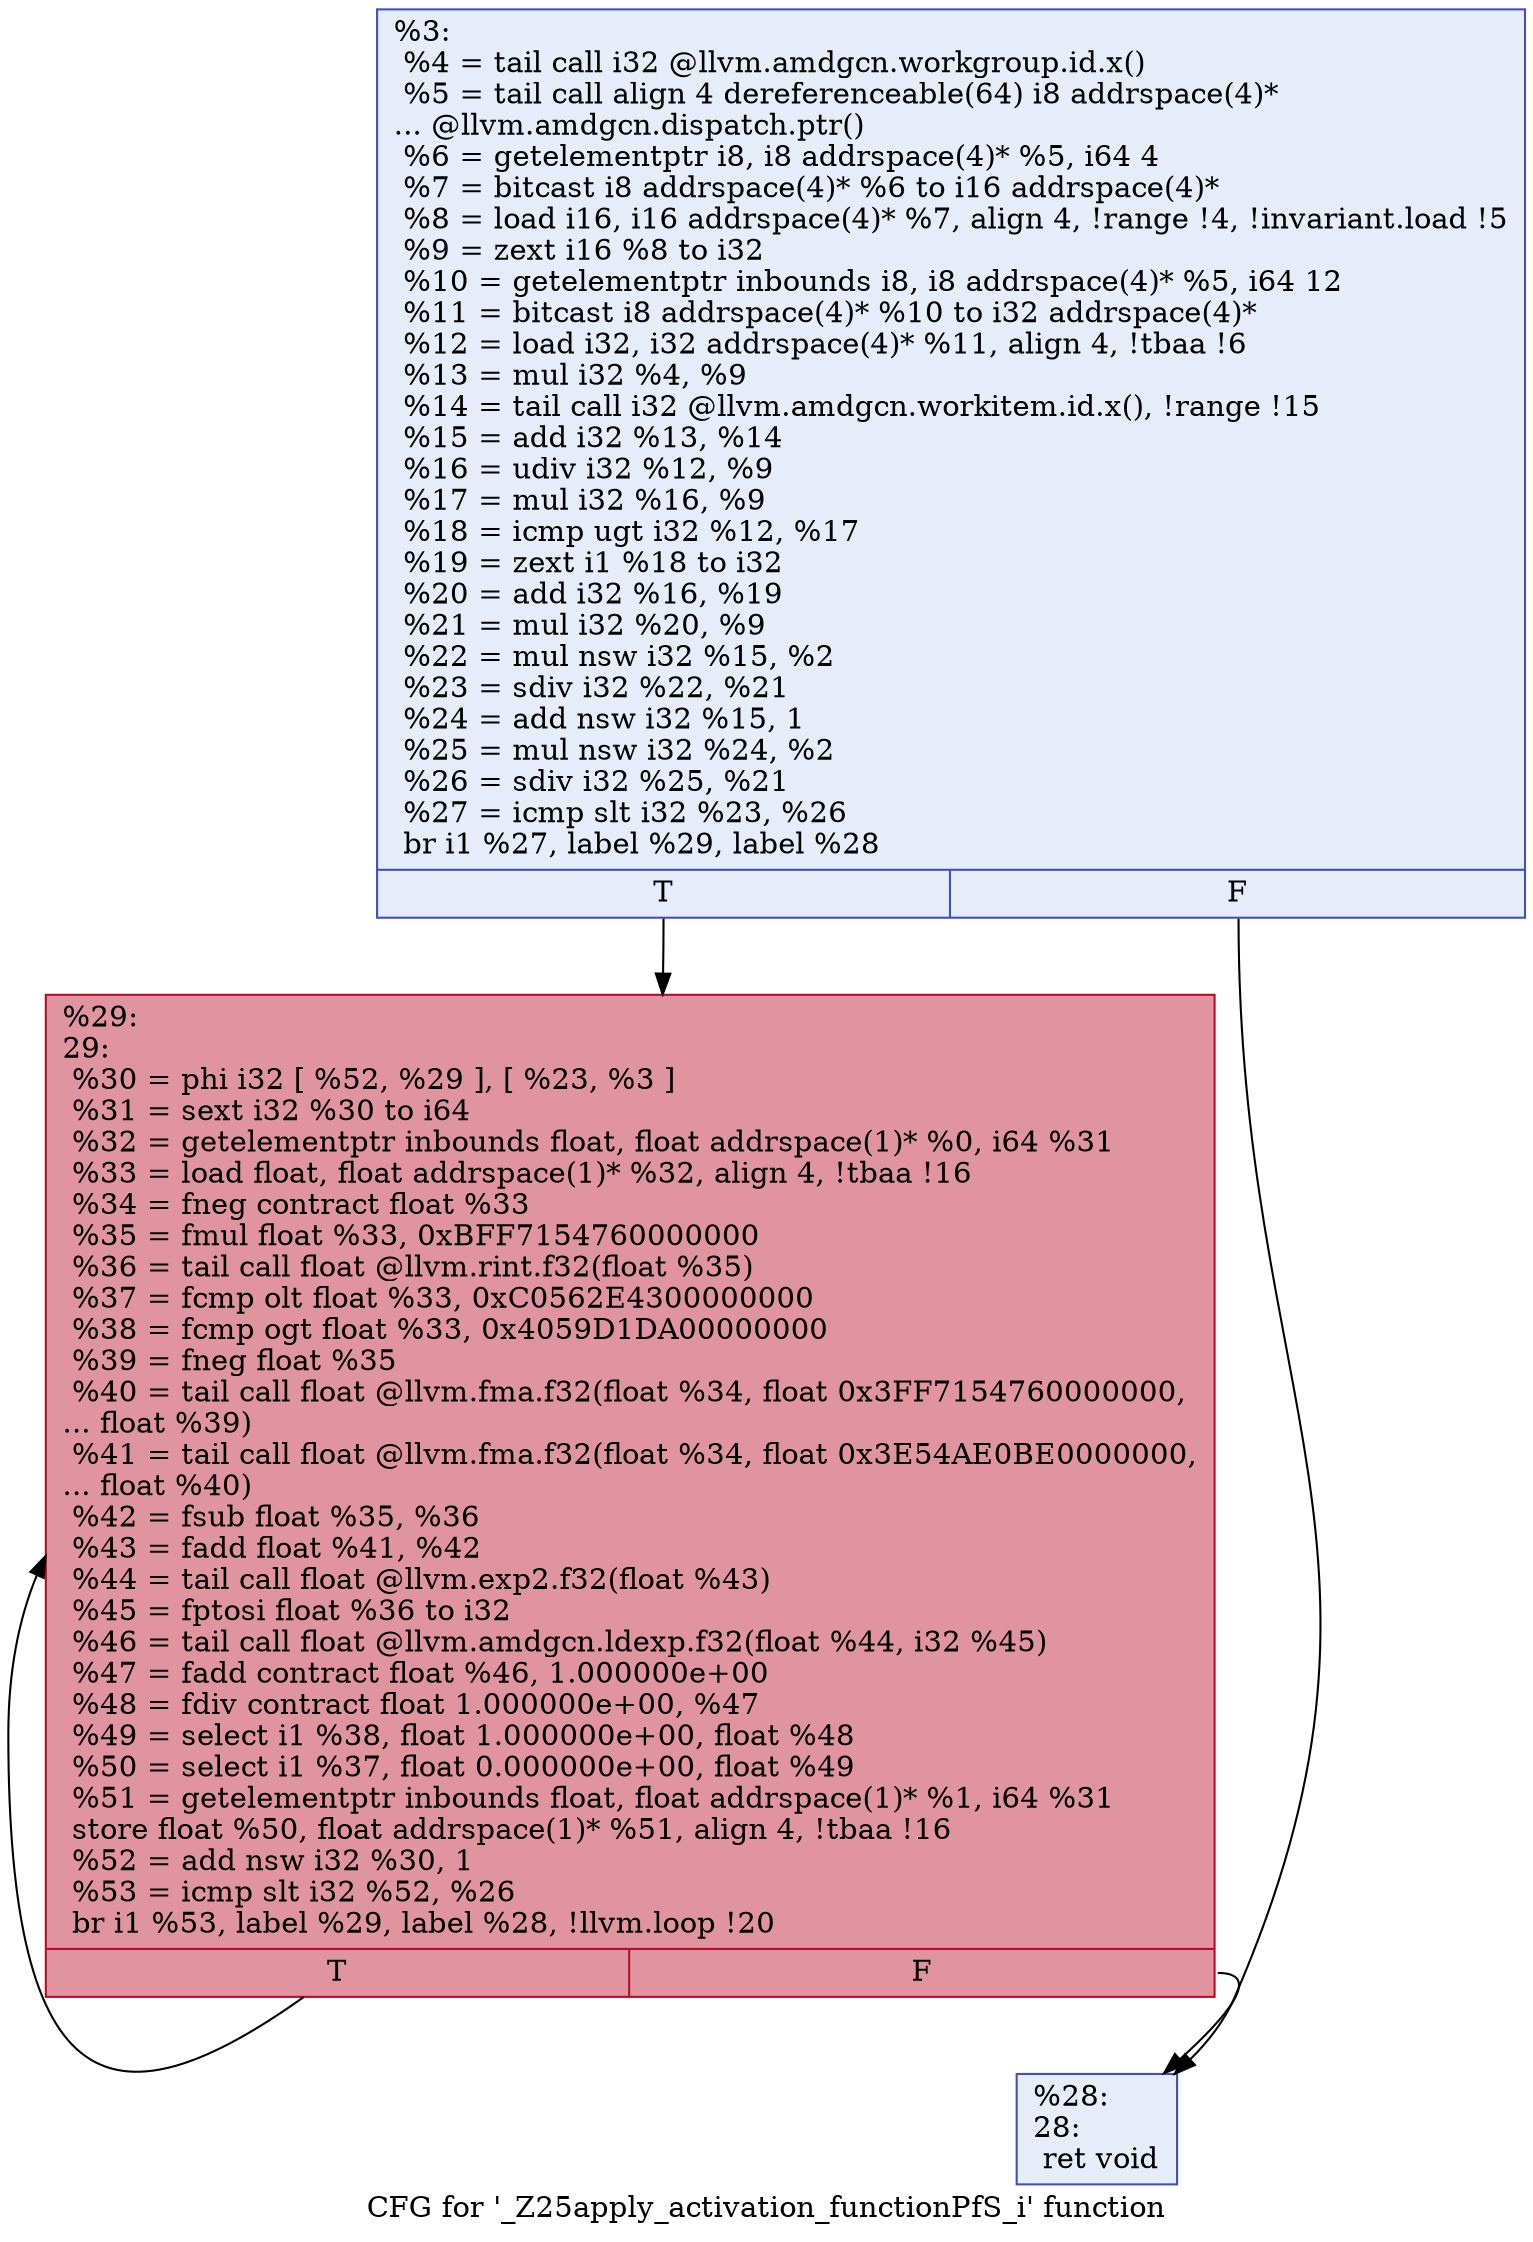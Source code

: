 digraph "CFG for '_Z25apply_activation_functionPfS_i' function" {
	label="CFG for '_Z25apply_activation_functionPfS_i' function";

	Node0x5e4fa20 [shape=record,color="#3d50c3ff", style=filled, fillcolor="#c7d7f070",label="{%3:\l  %4 = tail call i32 @llvm.amdgcn.workgroup.id.x()\l  %5 = tail call align 4 dereferenceable(64) i8 addrspace(4)*\l... @llvm.amdgcn.dispatch.ptr()\l  %6 = getelementptr i8, i8 addrspace(4)* %5, i64 4\l  %7 = bitcast i8 addrspace(4)* %6 to i16 addrspace(4)*\l  %8 = load i16, i16 addrspace(4)* %7, align 4, !range !4, !invariant.load !5\l  %9 = zext i16 %8 to i32\l  %10 = getelementptr inbounds i8, i8 addrspace(4)* %5, i64 12\l  %11 = bitcast i8 addrspace(4)* %10 to i32 addrspace(4)*\l  %12 = load i32, i32 addrspace(4)* %11, align 4, !tbaa !6\l  %13 = mul i32 %4, %9\l  %14 = tail call i32 @llvm.amdgcn.workitem.id.x(), !range !15\l  %15 = add i32 %13, %14\l  %16 = udiv i32 %12, %9\l  %17 = mul i32 %16, %9\l  %18 = icmp ugt i32 %12, %17\l  %19 = zext i1 %18 to i32\l  %20 = add i32 %16, %19\l  %21 = mul i32 %20, %9\l  %22 = mul nsw i32 %15, %2\l  %23 = sdiv i32 %22, %21\l  %24 = add nsw i32 %15, 1\l  %25 = mul nsw i32 %24, %2\l  %26 = sdiv i32 %25, %21\l  %27 = icmp slt i32 %23, %26\l  br i1 %27, label %29, label %28\l|{<s0>T|<s1>F}}"];
	Node0x5e4fa20:s0 -> Node0x5e522e0;
	Node0x5e4fa20:s1 -> Node0x5e52370;
	Node0x5e52370 [shape=record,color="#3d50c3ff", style=filled, fillcolor="#c7d7f070",label="{%28:\l28:                                               \l  ret void\l}"];
	Node0x5e522e0 [shape=record,color="#b70d28ff", style=filled, fillcolor="#b70d2870",label="{%29:\l29:                                               \l  %30 = phi i32 [ %52, %29 ], [ %23, %3 ]\l  %31 = sext i32 %30 to i64\l  %32 = getelementptr inbounds float, float addrspace(1)* %0, i64 %31\l  %33 = load float, float addrspace(1)* %32, align 4, !tbaa !16\l  %34 = fneg contract float %33\l  %35 = fmul float %33, 0xBFF7154760000000\l  %36 = tail call float @llvm.rint.f32(float %35)\l  %37 = fcmp olt float %33, 0xC0562E4300000000\l  %38 = fcmp ogt float %33, 0x4059D1DA00000000\l  %39 = fneg float %35\l  %40 = tail call float @llvm.fma.f32(float %34, float 0x3FF7154760000000,\l... float %39)\l  %41 = tail call float @llvm.fma.f32(float %34, float 0x3E54AE0BE0000000,\l... float %40)\l  %42 = fsub float %35, %36\l  %43 = fadd float %41, %42\l  %44 = tail call float @llvm.exp2.f32(float %43)\l  %45 = fptosi float %36 to i32\l  %46 = tail call float @llvm.amdgcn.ldexp.f32(float %44, i32 %45)\l  %47 = fadd contract float %46, 1.000000e+00\l  %48 = fdiv contract float 1.000000e+00, %47\l  %49 = select i1 %38, float 1.000000e+00, float %48\l  %50 = select i1 %37, float 0.000000e+00, float %49\l  %51 = getelementptr inbounds float, float addrspace(1)* %1, i64 %31\l  store float %50, float addrspace(1)* %51, align 4, !tbaa !16\l  %52 = add nsw i32 %30, 1\l  %53 = icmp slt i32 %52, %26\l  br i1 %53, label %29, label %28, !llvm.loop !20\l|{<s0>T|<s1>F}}"];
	Node0x5e522e0:s0 -> Node0x5e522e0;
	Node0x5e522e0:s1 -> Node0x5e52370;
}
